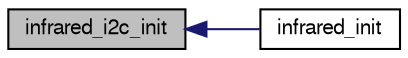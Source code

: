 digraph "infrared_i2c_init"
{
  edge [fontname="FreeSans",fontsize="10",labelfontname="FreeSans",labelfontsize="10"];
  node [fontname="FreeSans",fontsize="10",shape=record];
  rankdir="LR";
  Node1 [label="infrared_i2c_init",height=0.2,width=0.4,color="black", fillcolor="grey75", style="filled", fontcolor="black"];
  Node1 -> Node2 [dir="back",color="midnightblue",fontsize="10",style="solid",fontname="FreeSans"];
  Node2 [label="infrared_init",height=0.2,width=0.4,color="black", fillcolor="white", style="filled",URL="$infrared__i2c_8c.html#a914de0b4811e25ca619529374d7fe3ba"];
}
